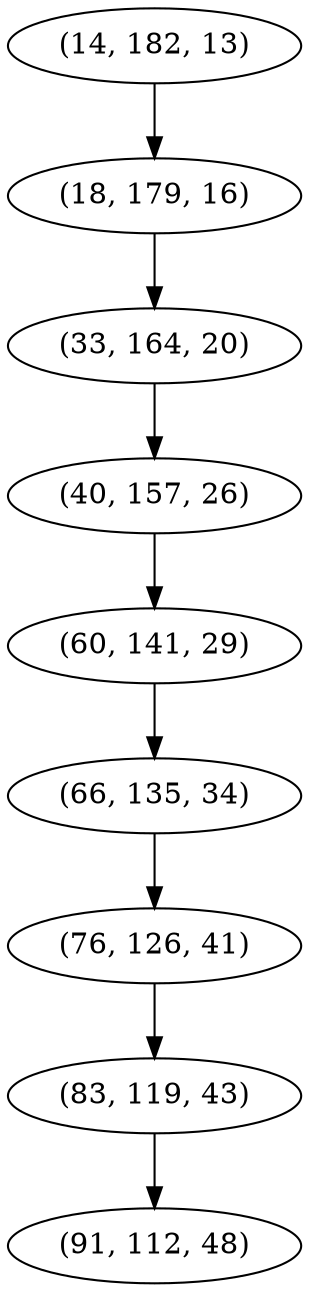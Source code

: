 digraph tree {
    "(14, 182, 13)";
    "(18, 179, 16)";
    "(33, 164, 20)";
    "(40, 157, 26)";
    "(60, 141, 29)";
    "(66, 135, 34)";
    "(76, 126, 41)";
    "(83, 119, 43)";
    "(91, 112, 48)";
    "(14, 182, 13)" -> "(18, 179, 16)";
    "(18, 179, 16)" -> "(33, 164, 20)";
    "(33, 164, 20)" -> "(40, 157, 26)";
    "(40, 157, 26)" -> "(60, 141, 29)";
    "(60, 141, 29)" -> "(66, 135, 34)";
    "(66, 135, 34)" -> "(76, 126, 41)";
    "(76, 126, 41)" -> "(83, 119, 43)";
    "(83, 119, 43)" -> "(91, 112, 48)";
}
